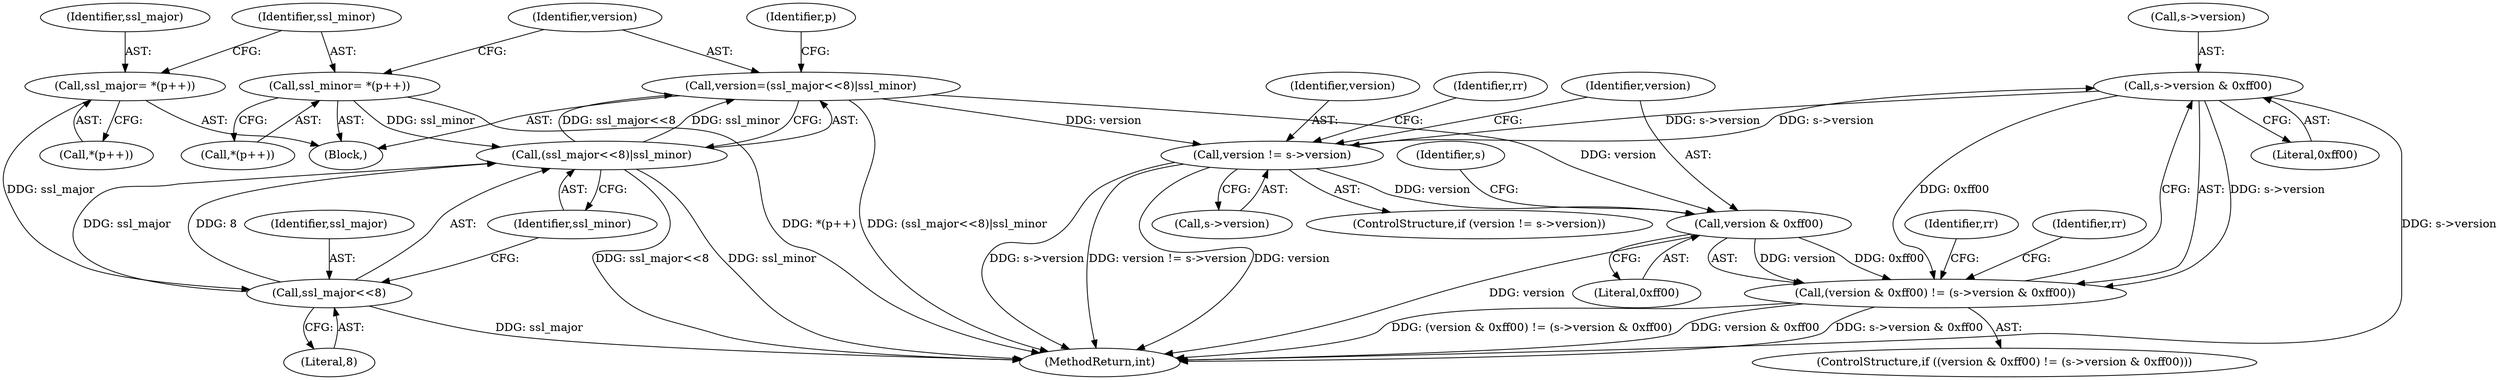 digraph "0_openssl_feba02f3919495e1b960c33ba849e10e77d0785d@pointer" {
"1000308" [label="(Call,s->version & 0xff00)"];
"1000286" [label="(Call,version != s->version)"];
"1000248" [label="(Call,version=(ssl_major<<8)|ssl_minor)"];
"1000250" [label="(Call,(ssl_major<<8)|ssl_minor)"];
"1000251" [label="(Call,ssl_major<<8)"];
"1000238" [label="(Call,ssl_major= *(p++))"];
"1000243" [label="(Call,ssl_minor= *(p++))"];
"1000308" [label="(Call,s->version & 0xff00)"];
"1000305" [label="(Call,version & 0xff00)"];
"1000304" [label="(Call,(version & 0xff00) != (s->version & 0xff00))"];
"1000285" [label="(ControlStructure,if (version != s->version))"];
"1000307" [label="(Literal,0xff00)"];
"1000250" [label="(Call,(ssl_major<<8)|ssl_minor)"];
"1000287" [label="(Identifier,version)"];
"1000243" [label="(Call,ssl_minor= *(p++))"];
"1000316" [label="(Identifier,rr)"];
"1000522" [label="(MethodReturn,int)"];
"1000294" [label="(Identifier,rr)"];
"1000252" [label="(Identifier,ssl_major)"];
"1000256" [label="(Identifier,p)"];
"1000249" [label="(Identifier,version)"];
"1000303" [label="(ControlStructure,if ((version & 0xff00) != (s->version & 0xff00)))"];
"1000248" [label="(Call,version=(ssl_major<<8)|ssl_minor)"];
"1000286" [label="(Call,version != s->version)"];
"1000251" [label="(Call,ssl_major<<8)"];
"1000305" [label="(Call,version & 0xff00)"];
"1000309" [label="(Call,s->version)"];
"1000308" [label="(Call,s->version & 0xff00)"];
"1000312" [label="(Literal,0xff00)"];
"1000245" [label="(Call,*(p++))"];
"1000240" [label="(Call,*(p++))"];
"1000304" [label="(Call,(version & 0xff00) != (s->version & 0xff00))"];
"1000244" [label="(Identifier,ssl_minor)"];
"1000253" [label="(Literal,8)"];
"1000238" [label="(Call,ssl_major= *(p++))"];
"1000306" [label="(Identifier,version)"];
"1000288" [label="(Call,s->version)"];
"1000174" [label="(Block,)"];
"1000328" [label="(Identifier,rr)"];
"1000310" [label="(Identifier,s)"];
"1000239" [label="(Identifier,ssl_major)"];
"1000254" [label="(Identifier,ssl_minor)"];
"1000308" -> "1000304"  [label="AST: "];
"1000308" -> "1000312"  [label="CFG: "];
"1000309" -> "1000308"  [label="AST: "];
"1000312" -> "1000308"  [label="AST: "];
"1000304" -> "1000308"  [label="CFG: "];
"1000308" -> "1000522"  [label="DDG: s->version"];
"1000308" -> "1000286"  [label="DDG: s->version"];
"1000308" -> "1000304"  [label="DDG: s->version"];
"1000308" -> "1000304"  [label="DDG: 0xff00"];
"1000286" -> "1000308"  [label="DDG: s->version"];
"1000286" -> "1000285"  [label="AST: "];
"1000286" -> "1000288"  [label="CFG: "];
"1000287" -> "1000286"  [label="AST: "];
"1000288" -> "1000286"  [label="AST: "];
"1000294" -> "1000286"  [label="CFG: "];
"1000306" -> "1000286"  [label="CFG: "];
"1000286" -> "1000522"  [label="DDG: version != s->version"];
"1000286" -> "1000522"  [label="DDG: version"];
"1000286" -> "1000522"  [label="DDG: s->version"];
"1000248" -> "1000286"  [label="DDG: version"];
"1000286" -> "1000305"  [label="DDG: version"];
"1000248" -> "1000174"  [label="AST: "];
"1000248" -> "1000250"  [label="CFG: "];
"1000249" -> "1000248"  [label="AST: "];
"1000250" -> "1000248"  [label="AST: "];
"1000256" -> "1000248"  [label="CFG: "];
"1000248" -> "1000522"  [label="DDG: (ssl_major<<8)|ssl_minor"];
"1000250" -> "1000248"  [label="DDG: ssl_major<<8"];
"1000250" -> "1000248"  [label="DDG: ssl_minor"];
"1000248" -> "1000305"  [label="DDG: version"];
"1000250" -> "1000254"  [label="CFG: "];
"1000251" -> "1000250"  [label="AST: "];
"1000254" -> "1000250"  [label="AST: "];
"1000250" -> "1000522"  [label="DDG: ssl_major<<8"];
"1000250" -> "1000522"  [label="DDG: ssl_minor"];
"1000251" -> "1000250"  [label="DDG: ssl_major"];
"1000251" -> "1000250"  [label="DDG: 8"];
"1000243" -> "1000250"  [label="DDG: ssl_minor"];
"1000251" -> "1000253"  [label="CFG: "];
"1000252" -> "1000251"  [label="AST: "];
"1000253" -> "1000251"  [label="AST: "];
"1000254" -> "1000251"  [label="CFG: "];
"1000251" -> "1000522"  [label="DDG: ssl_major"];
"1000238" -> "1000251"  [label="DDG: ssl_major"];
"1000238" -> "1000174"  [label="AST: "];
"1000238" -> "1000240"  [label="CFG: "];
"1000239" -> "1000238"  [label="AST: "];
"1000240" -> "1000238"  [label="AST: "];
"1000244" -> "1000238"  [label="CFG: "];
"1000243" -> "1000174"  [label="AST: "];
"1000243" -> "1000245"  [label="CFG: "];
"1000244" -> "1000243"  [label="AST: "];
"1000245" -> "1000243"  [label="AST: "];
"1000249" -> "1000243"  [label="CFG: "];
"1000243" -> "1000522"  [label="DDG: *(p++)"];
"1000305" -> "1000304"  [label="AST: "];
"1000305" -> "1000307"  [label="CFG: "];
"1000306" -> "1000305"  [label="AST: "];
"1000307" -> "1000305"  [label="AST: "];
"1000310" -> "1000305"  [label="CFG: "];
"1000305" -> "1000522"  [label="DDG: version"];
"1000305" -> "1000304"  [label="DDG: version"];
"1000305" -> "1000304"  [label="DDG: 0xff00"];
"1000304" -> "1000303"  [label="AST: "];
"1000316" -> "1000304"  [label="CFG: "];
"1000328" -> "1000304"  [label="CFG: "];
"1000304" -> "1000522"  [label="DDG: (version & 0xff00) != (s->version & 0xff00)"];
"1000304" -> "1000522"  [label="DDG: version & 0xff00"];
"1000304" -> "1000522"  [label="DDG: s->version & 0xff00"];
}
